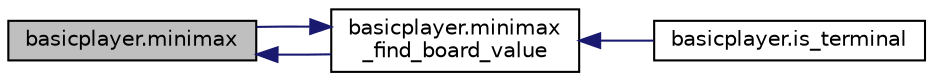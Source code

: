 digraph "basicplayer.minimax"
{
  edge [fontname="Helvetica",fontsize="10",labelfontname="Helvetica",labelfontsize="10"];
  node [fontname="Helvetica",fontsize="10",shape=record];
  rankdir="LR";
  Node1 [label="basicplayer.minimax",height=0.2,width=0.4,color="black", fillcolor="grey75", style="filled", fontcolor="black"];
  Node1 -> Node2 [dir="back",color="midnightblue",fontsize="10",style="solid",fontname="Helvetica"];
  Node2 [label="basicplayer.minimax\l_find_board_value",height=0.2,width=0.4,color="black", fillcolor="white", style="filled",URL="$namespacebasicplayer.html#a62f7c238ff1fe79bcb2c56d5897a4864"];
  Node2 -> Node3 [dir="back",color="midnightblue",fontsize="10",style="solid",fontname="Helvetica"];
  Node3 [label="basicplayer.is_terminal",height=0.2,width=0.4,color="black", fillcolor="white", style="filled",URL="$namespacebasicplayer.html#ae276eac2da00c9d44c78c0c9ac1452b0"];
  Node2 -> Node1 [dir="back",color="midnightblue",fontsize="10",style="solid",fontname="Helvetica"];
}
